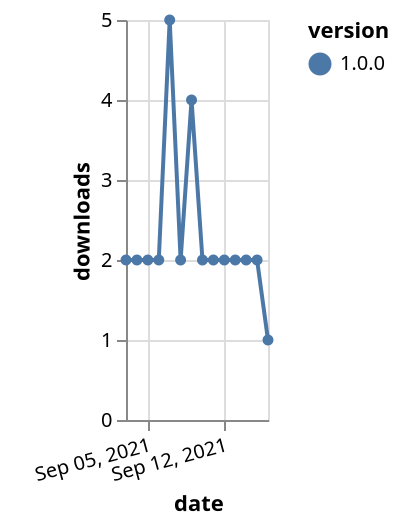 {"$schema": "https://vega.github.io/schema/vega-lite/v5.json", "description": "A simple bar chart with embedded data.", "data": {"values": [{"date": "2021-09-03", "total": 2290, "delta": 2, "version": "1.0.0"}, {"date": "2021-09-04", "total": 2292, "delta": 2, "version": "1.0.0"}, {"date": "2021-09-05", "total": 2294, "delta": 2, "version": "1.0.0"}, {"date": "2021-09-06", "total": 2296, "delta": 2, "version": "1.0.0"}, {"date": "2021-09-07", "total": 2301, "delta": 5, "version": "1.0.0"}, {"date": "2021-09-08", "total": 2303, "delta": 2, "version": "1.0.0"}, {"date": "2021-09-09", "total": 2307, "delta": 4, "version": "1.0.0"}, {"date": "2021-09-10", "total": 2309, "delta": 2, "version": "1.0.0"}, {"date": "2021-09-11", "total": 2311, "delta": 2, "version": "1.0.0"}, {"date": "2021-09-12", "total": 2313, "delta": 2, "version": "1.0.0"}, {"date": "2021-09-13", "total": 2315, "delta": 2, "version": "1.0.0"}, {"date": "2021-09-14", "total": 2317, "delta": 2, "version": "1.0.0"}, {"date": "2021-09-15", "total": 2319, "delta": 2, "version": "1.0.0"}, {"date": "2021-09-16", "total": 2320, "delta": 1, "version": "1.0.0"}]}, "width": "container", "mark": {"type": "line", "point": {"filled": true}}, "encoding": {"x": {"field": "date", "type": "temporal", "timeUnit": "yearmonthdate", "title": "date", "axis": {"labelAngle": -15}}, "y": {"field": "delta", "type": "quantitative", "title": "downloads"}, "color": {"field": "version", "type": "nominal"}, "tooltip": {"field": "delta"}}}